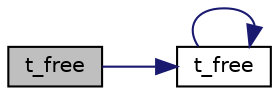digraph "t_free"
{
 // LATEX_PDF_SIZE
  edge [fontname="Helvetica",fontsize="10",labelfontname="Helvetica",labelfontsize="10"];
  node [fontname="Helvetica",fontsize="10",shape=record];
  rankdir="LR";
  Node1 [label="t_free",height=0.2,width=0.4,color="black", fillcolor="grey75", style="filled", fontcolor="black",tooltip=" "];
  Node1 -> Node2 [color="midnightblue",fontsize="10",style="solid"];
  Node2 [label="t_free",height=0.2,width=0.4,color="black", fillcolor="white", style="filled",URL="$_huffman_tree_8c.html#a3cae54b040657bc4c982ebc421b7d424",tooltip=" "];
  Node2 -> Node2 [color="midnightblue",fontsize="10",style="solid"];
}
